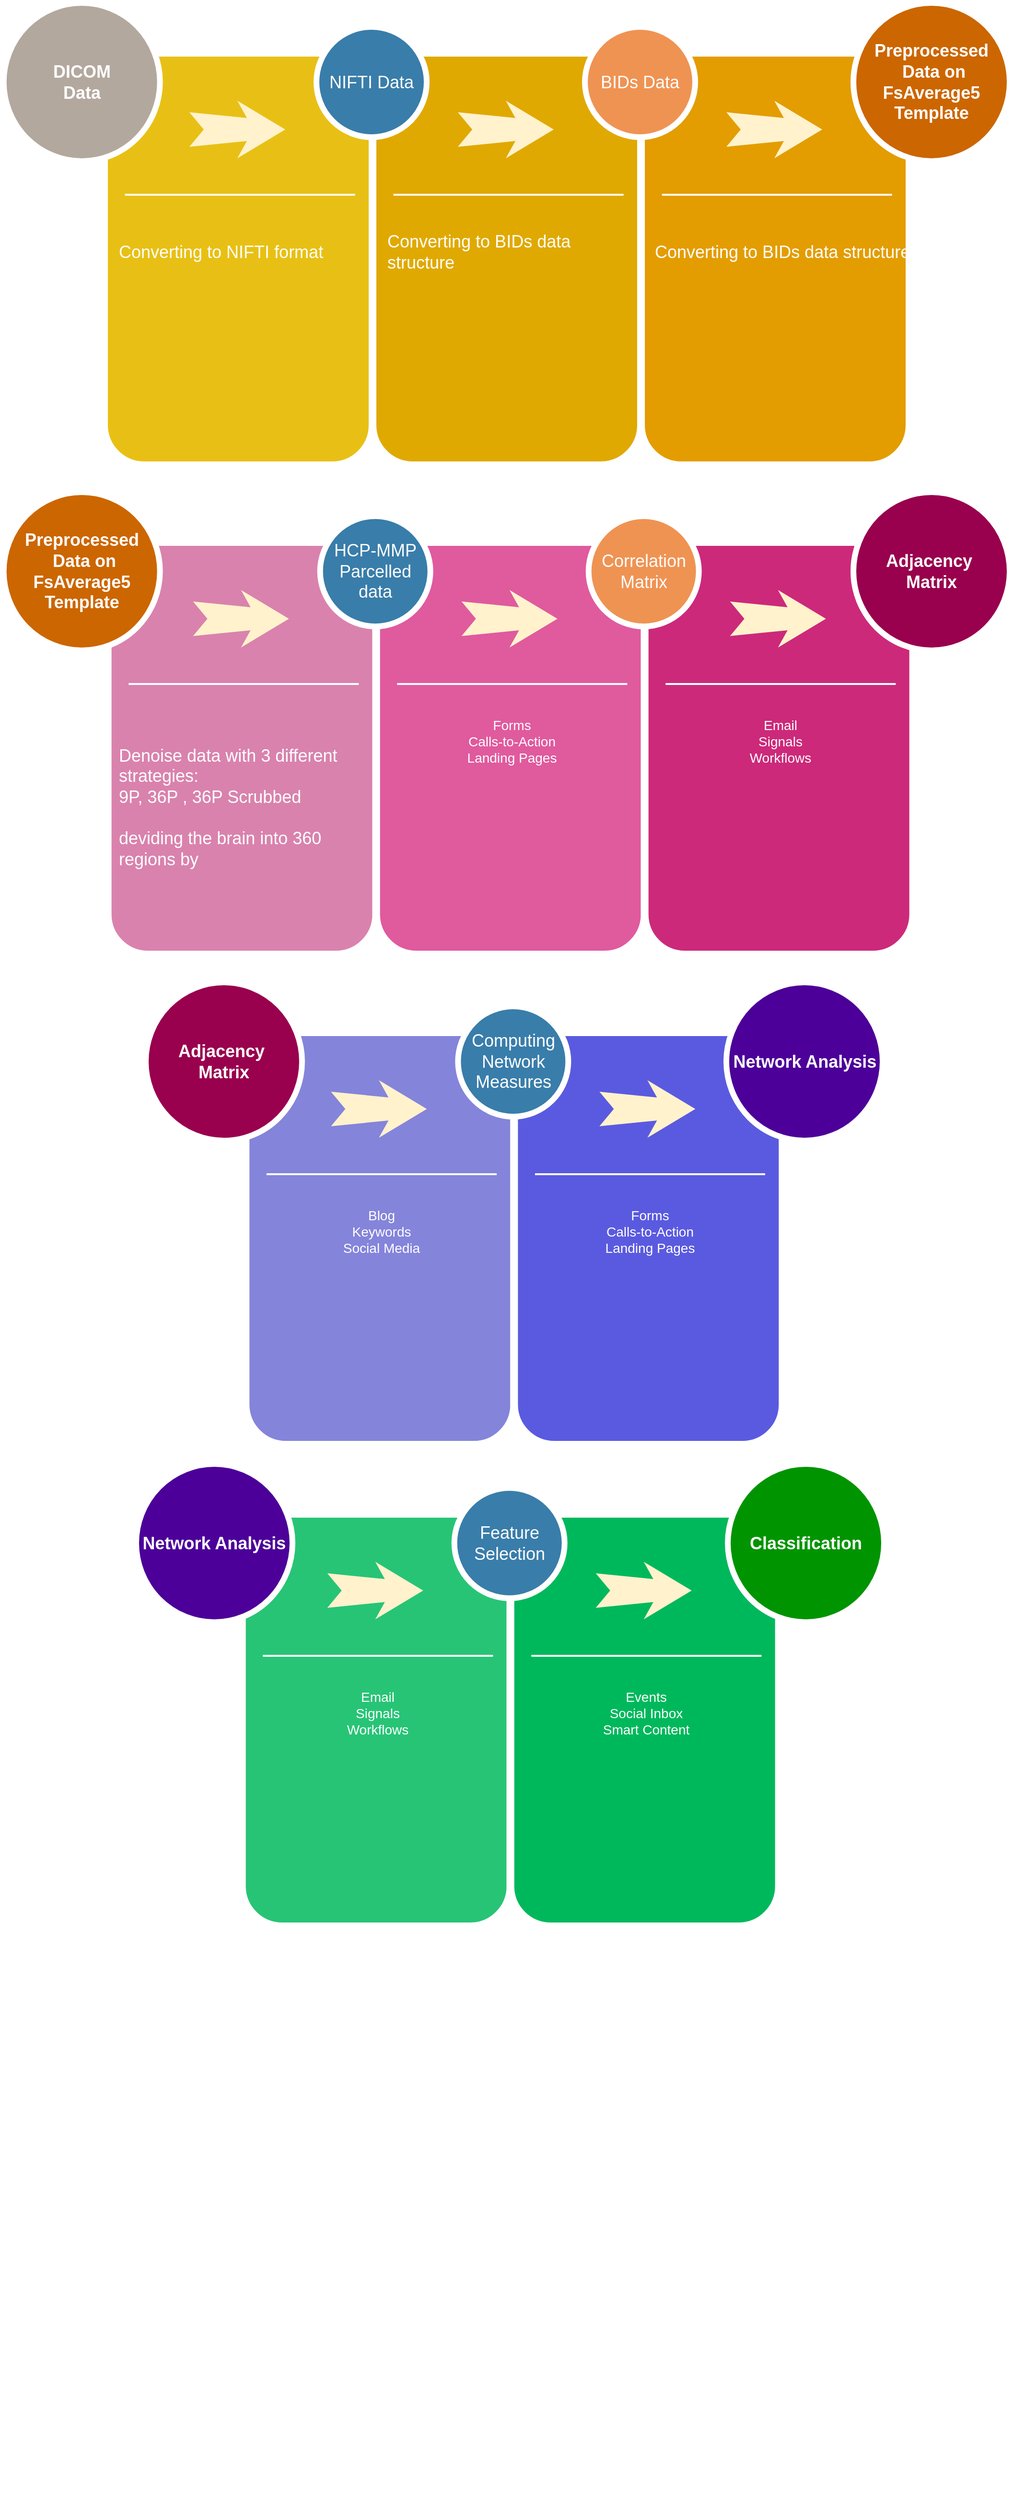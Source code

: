 <mxfile version="12.6.5" type="device"><diagram name="Page-1" id="12e1b939-464a-85fe-373e-61e167be1490"><mxGraphModel dx="1094" dy="773" grid="1" gridSize="10" guides="1" tooltips="1" connect="1" arrows="1" fold="1" page="1" pageScale="1.5" pageWidth="1169" pageHeight="826" background="#ffffff" math="0" shadow="0"><root><mxCell id="0"/><mxCell id="1" parent="0"/><mxCell id="60da8b9f42644d3a-2" value="" style="whiteSpace=wrap;html=1;rounded=1;shadow=0;strokeWidth=8;fontSize=20;align=center;fillColor=#E8C015;strokeColor=#FFFFFF;" parent="1" vertex="1"><mxGeometry x="456.5" y="110" width="280" height="430" as="geometry"/></mxCell><mxCell id="60da8b9f42644d3a-4" value="&lt;font style=&quot;font-size: 18px&quot;&gt;Converting to NIFTI format&lt;/font&gt;" style="text;html=1;strokeColor=none;fillColor=none;align=left;verticalAlign=middle;whiteSpace=wrap;rounded=0;shadow=0;fontSize=14;fontColor=#FFFFFF;" parent="1" vertex="1"><mxGeometry x="470" y="273" width="268.33" height="90" as="geometry"/></mxCell><mxCell id="60da8b9f42644d3a-7" value="" style="line;strokeWidth=2;html=1;rounded=0;shadow=0;fontSize=27;align=center;fillColor=none;strokeColor=#FFFFFF;" parent="1" vertex="1"><mxGeometry x="478.33" y="253" width="240" height="10" as="geometry"/></mxCell><mxCell id="60da8b9f42644d3a-8" value="&lt;font style=&quot;font-size: 18px&quot;&gt;&lt;b&gt;DICOM &lt;br&gt;Data&lt;/b&gt;&lt;/font&gt;" style="ellipse;whiteSpace=wrap;html=1;rounded=0;shadow=0;strokeWidth=6;fontSize=14;align=center;fillColor=#B3A89E;strokeColor=#FFFFFF;fontColor=#FFFFFF;" parent="1" vertex="1"><mxGeometry x="351.83" y="58" width="163" height="165" as="geometry"/></mxCell><mxCell id="60da8b9f42644d3a-9" value="" style="html=1;shadow=0;dashed=0;align=center;verticalAlign=middle;shape=mxgraph.arrows2.stylisedArrow;dy=0.6;dx=40;notch=15;feather=0.4;rounded=0;strokeWidth=1;fontSize=27;strokeColor=none;fillColor=#fff2cc;" parent="1" vertex="1"><mxGeometry x="545.5" y="160" width="100" height="60" as="geometry"/></mxCell><mxCell id="60da8b9f42644d3a-17" value="" style="whiteSpace=wrap;html=1;rounded=1;shadow=0;strokeWidth=8;fontSize=20;align=center;fillColor=#E0A901;strokeColor=#FFFFFF;" parent="1" vertex="1"><mxGeometry x="736.5" y="110" width="280" height="430" as="geometry"/></mxCell><mxCell id="60da8b9f42644d3a-19" value="&lt;font style=&quot;font-size: 18px&quot;&gt;Converting to BIDs data &lt;br&gt;structure&lt;/font&gt;" style="text;html=1;strokeColor=none;fillColor=none;align=left;verticalAlign=middle;whiteSpace=wrap;rounded=0;shadow=0;fontSize=14;fontColor=#FFFFFF;" parent="1" vertex="1"><mxGeometry x="750" y="273" width="268.33" height="90" as="geometry"/></mxCell><mxCell id="60da8b9f42644d3a-21" value="" style="line;strokeWidth=2;html=1;rounded=0;shadow=0;fontSize=27;align=center;fillColor=none;strokeColor=#FFFFFF;" parent="1" vertex="1"><mxGeometry x="758.33" y="253" width="240" height="10" as="geometry"/></mxCell><mxCell id="60da8b9f42644d3a-22" value="&lt;font style=&quot;font-size: 18px&quot;&gt;NIFTI Data&lt;/font&gt;" style="ellipse;whiteSpace=wrap;html=1;rounded=0;shadow=0;strokeWidth=6;fontSize=14;align=center;fillColor=#397DAA;strokeColor=#FFFFFF;fontColor=#FFFFFF;" parent="1" vertex="1"><mxGeometry x="678" y="83" width="115" height="115" as="geometry"/></mxCell><mxCell id="60da8b9f42644d3a-23" value="" style="html=1;shadow=0;dashed=0;align=center;verticalAlign=middle;shape=mxgraph.arrows2.stylisedArrow;dy=0.6;dx=40;notch=15;feather=0.4;rounded=0;strokeWidth=1;fontSize=27;strokeColor=none;fillColor=#fff2cc;" parent="1" vertex="1"><mxGeometry x="825.5" y="160" width="100" height="60" as="geometry"/></mxCell><mxCell id="60da8b9f42644d3a-24" value="" style="whiteSpace=wrap;html=1;rounded=1;shadow=0;strokeWidth=8;fontSize=20;align=center;fillColor=#E39D01;strokeColor=#FFFFFF;" parent="1" vertex="1"><mxGeometry x="1016.5" y="110" width="280" height="430" as="geometry"/></mxCell><mxCell id="60da8b9f42644d3a-28" value="" style="line;strokeWidth=2;html=1;rounded=0;shadow=0;fontSize=27;align=center;fillColor=none;strokeColor=#FFFFFF;" parent="1" vertex="1"><mxGeometry x="1038.33" y="253" width="240" height="10" as="geometry"/></mxCell><mxCell id="60da8b9f42644d3a-29" value="&lt;font style=&quot;font-size: 18px&quot;&gt;BIDs Data&lt;/font&gt;" style="ellipse;whiteSpace=wrap;html=1;rounded=0;shadow=0;strokeWidth=6;fontSize=14;align=center;fillColor=#EF9353;strokeColor=#FFFFFF;fontColor=#FFFFFF;" parent="1" vertex="1"><mxGeometry x="958" y="83" width="115" height="115" as="geometry"/></mxCell><mxCell id="60da8b9f42644d3a-30" value="" style="html=1;shadow=0;dashed=0;align=center;verticalAlign=middle;shape=mxgraph.arrows2.stylisedArrow;dy=0.6;dx=40;notch=15;feather=0.4;rounded=0;strokeWidth=1;fontSize=27;strokeColor=none;fillColor=#fff2cc;" parent="1" vertex="1"><mxGeometry x="1105.5" y="160" width="100" height="60" as="geometry"/></mxCell><mxCell id="lhMpgLGghZRzunbidvnC-17" value="Email&lt;div&gt;Signals&lt;/div&gt;&lt;div&gt;Workflows&lt;/div&gt;" style="text;html=1;strokeColor=none;fillColor=none;align=center;verticalAlign=middle;whiteSpace=wrap;rounded=0;shadow=0;fontSize=14;fontColor=#FFFFFF;" vertex="1" parent="1"><mxGeometry x="847" y="2570" width="280" height="90" as="geometry"/></mxCell><mxCell id="lhMpgLGghZRzunbidvnC-19" value="" style="line;strokeWidth=2;html=1;rounded=0;shadow=0;fontSize=27;align=center;fillColor=none;strokeColor=#FFFFFF;" vertex="1" parent="1"><mxGeometry x="867" y="2550" width="240" height="10" as="geometry"/></mxCell><mxCell id="lhMpgLGghZRzunbidvnC-112" value="" style="whiteSpace=wrap;html=1;rounded=1;shadow=0;strokeWidth=8;fontSize=20;align=center;fillColor=#D982AD;strokeColor=#FFFFFF;" vertex="1" parent="1"><mxGeometry x="460.33" y="620" width="280" height="430" as="geometry"/></mxCell><mxCell id="lhMpgLGghZRzunbidvnC-113" value="&lt;div style=&quot;text-align: left&quot;&gt;&lt;span style=&quot;font-size: 18px&quot;&gt;Denoise data with 3 different strategies:&lt;/span&gt;&lt;/div&gt;&lt;font style=&quot;font-size: 18px&quot;&gt;&lt;div style=&quot;text-align: left&quot;&gt;&lt;span&gt;9P, 36P , 36P Scrubbed&lt;/span&gt;&lt;/div&gt;&lt;div style=&quot;text-align: left&quot;&gt;&lt;span&gt;&lt;br&gt;&lt;/span&gt;&lt;/div&gt;&lt;div style=&quot;text-align: left&quot;&gt;deviding the brain into 360 regions by&amp;nbsp;&lt;/div&gt;&lt;/font&gt;" style="text;html=1;strokeColor=none;fillColor=none;align=center;verticalAlign=middle;whiteSpace=wrap;rounded=0;shadow=0;fontSize=14;fontColor=#FFFFFF;" vertex="1" parent="1"><mxGeometry x="471" y="783" width="272.16" height="227" as="geometry"/></mxCell><mxCell id="lhMpgLGghZRzunbidvnC-114" value="" style="line;strokeWidth=2;html=1;rounded=0;shadow=0;fontSize=27;align=center;fillColor=none;strokeColor=#FFFFFF;" vertex="1" parent="1"><mxGeometry x="482.16" y="763" width="240" height="10" as="geometry"/></mxCell><mxCell id="lhMpgLGghZRzunbidvnC-116" value="" style="html=1;shadow=0;dashed=0;align=center;verticalAlign=middle;shape=mxgraph.arrows2.stylisedArrow;dy=0.6;dx=40;notch=15;feather=0.4;rounded=0;strokeWidth=1;fontSize=27;strokeColor=none;fillColor=#fff2cc;" vertex="1" parent="1"><mxGeometry x="549.33" y="670" width="100" height="60" as="geometry"/></mxCell><mxCell id="lhMpgLGghZRzunbidvnC-117" value="" style="whiteSpace=wrap;html=1;rounded=1;shadow=0;strokeWidth=8;fontSize=20;align=center;fillColor=#E05A9E;strokeColor=#FFFFFF;" vertex="1" parent="1"><mxGeometry x="740.33" y="620" width="280" height="430" as="geometry"/></mxCell><mxCell id="lhMpgLGghZRzunbidvnC-118" value="Forms&lt;div&gt;Calls-to-Action&lt;/div&gt;&lt;div&gt;Landing Pages&lt;/div&gt;" style="text;html=1;strokeColor=none;fillColor=none;align=center;verticalAlign=middle;whiteSpace=wrap;rounded=0;shadow=0;fontSize=14;fontColor=#FFFFFF;" vertex="1" parent="1"><mxGeometry x="742.16" y="783" width="280" height="90" as="geometry"/></mxCell><mxCell id="lhMpgLGghZRzunbidvnC-119" value="" style="line;strokeWidth=2;html=1;rounded=0;shadow=0;fontSize=27;align=center;fillColor=none;strokeColor=#FFFFFF;" vertex="1" parent="1"><mxGeometry x="762.16" y="763" width="240" height="10" as="geometry"/></mxCell><mxCell id="lhMpgLGghZRzunbidvnC-120" value="&lt;font style=&quot;font-size: 18px&quot;&gt;HCP-MMP&lt;br&gt;Parcelled data&lt;/font&gt;" style="ellipse;whiteSpace=wrap;html=1;rounded=0;shadow=0;strokeWidth=6;fontSize=14;align=center;fillColor=#397DAA;strokeColor=#FFFFFF;fontColor=#FFFFFF;" vertex="1" parent="1"><mxGeometry x="681.83" y="593" width="115" height="115" as="geometry"/></mxCell><mxCell id="lhMpgLGghZRzunbidvnC-121" value="" style="html=1;shadow=0;dashed=0;align=center;verticalAlign=middle;shape=mxgraph.arrows2.stylisedArrow;dy=0.6;dx=40;notch=15;feather=0.4;rounded=0;strokeWidth=1;fontSize=27;strokeColor=none;fillColor=#fff2cc;" vertex="1" parent="1"><mxGeometry x="829.33" y="670" width="100" height="60" as="geometry"/></mxCell><mxCell id="lhMpgLGghZRzunbidvnC-122" value="" style="whiteSpace=wrap;html=1;rounded=1;shadow=0;strokeWidth=8;fontSize=20;align=center;fillColor=#CC297A;strokeColor=#FFFFFF;" vertex="1" parent="1"><mxGeometry x="1020.33" y="620" width="280" height="430" as="geometry"/></mxCell><mxCell id="lhMpgLGghZRzunbidvnC-123" value="Email&lt;div&gt;Signals&lt;/div&gt;&lt;div&gt;Workflows&lt;/div&gt;" style="text;html=1;strokeColor=none;fillColor=none;align=center;verticalAlign=middle;whiteSpace=wrap;rounded=0;shadow=0;fontSize=14;fontColor=#FFFFFF;" vertex="1" parent="1"><mxGeometry x="1022.16" y="783" width="280" height="90" as="geometry"/></mxCell><mxCell id="lhMpgLGghZRzunbidvnC-124" value="" style="line;strokeWidth=2;html=1;rounded=0;shadow=0;fontSize=27;align=center;fillColor=none;strokeColor=#FFFFFF;" vertex="1" parent="1"><mxGeometry x="1042.16" y="763" width="240" height="10" as="geometry"/></mxCell><mxCell id="lhMpgLGghZRzunbidvnC-125" value="&lt;font style=&quot;font-size: 18px&quot;&gt;Correlation &lt;br&gt;Matrix&lt;/font&gt;" style="ellipse;whiteSpace=wrap;html=1;rounded=0;shadow=0;strokeWidth=6;fontSize=14;align=center;fillColor=#EF9353;strokeColor=#FFFFFF;fontColor=#FFFFFF;" vertex="1" parent="1"><mxGeometry x="961.83" y="593" width="115" height="115" as="geometry"/></mxCell><mxCell id="lhMpgLGghZRzunbidvnC-126" value="" style="html=1;shadow=0;dashed=0;align=center;verticalAlign=middle;shape=mxgraph.arrows2.stylisedArrow;dy=0.6;dx=40;notch=15;feather=0.4;rounded=0;strokeWidth=1;fontSize=27;strokeColor=none;fillColor=#fff2cc;" vertex="1" parent="1"><mxGeometry x="1109.33" y="670" width="100" height="60" as="geometry"/></mxCell><mxCell id="lhMpgLGghZRzunbidvnC-154" value="" style="whiteSpace=wrap;html=1;rounded=1;shadow=0;strokeWidth=8;fontSize=20;align=center;fillColor=#8484DB;strokeColor=#FFFFFF;" vertex="1" parent="1"><mxGeometry x="604.16" y="1131" width="280" height="430" as="geometry"/></mxCell><mxCell id="lhMpgLGghZRzunbidvnC-155" value="Blog&lt;div&gt;Keywords&lt;/div&gt;&lt;div&gt;Social Media&lt;/div&gt;" style="text;html=1;strokeColor=none;fillColor=none;align=center;verticalAlign=middle;whiteSpace=wrap;rounded=0;shadow=0;fontSize=14;fontColor=#FFFFFF;" vertex="1" parent="1"><mxGeometry x="605.99" y="1294" width="280" height="90" as="geometry"/></mxCell><mxCell id="lhMpgLGghZRzunbidvnC-156" value="" style="line;strokeWidth=2;html=1;rounded=0;shadow=0;fontSize=27;align=center;fillColor=none;strokeColor=#FFFFFF;" vertex="1" parent="1"><mxGeometry x="625.99" y="1274" width="240" height="10" as="geometry"/></mxCell><mxCell id="lhMpgLGghZRzunbidvnC-157" value="" style="html=1;shadow=0;dashed=0;align=center;verticalAlign=middle;shape=mxgraph.arrows2.stylisedArrow;dy=0.6;dx=40;notch=15;feather=0.4;rounded=0;strokeWidth=1;fontSize=27;strokeColor=none;fillColor=#fff2cc;" vertex="1" parent="1"><mxGeometry x="693.16" y="1181" width="100" height="60" as="geometry"/></mxCell><mxCell id="lhMpgLGghZRzunbidvnC-158" value="" style="whiteSpace=wrap;html=1;rounded=1;shadow=0;strokeWidth=8;fontSize=20;align=center;fillColor=#5A5AE0;strokeColor=#FFFFFF;" vertex="1" parent="1"><mxGeometry x="884.16" y="1131" width="280" height="430" as="geometry"/></mxCell><mxCell id="lhMpgLGghZRzunbidvnC-159" value="Forms&lt;div&gt;Calls-to-Action&lt;/div&gt;&lt;div&gt;Landing Pages&lt;/div&gt;" style="text;html=1;strokeColor=none;fillColor=none;align=center;verticalAlign=middle;whiteSpace=wrap;rounded=0;shadow=0;fontSize=14;fontColor=#FFFFFF;" vertex="1" parent="1"><mxGeometry x="885.99" y="1294" width="280" height="90" as="geometry"/></mxCell><mxCell id="lhMpgLGghZRzunbidvnC-160" value="" style="line;strokeWidth=2;html=1;rounded=0;shadow=0;fontSize=27;align=center;fillColor=none;strokeColor=#FFFFFF;" vertex="1" parent="1"><mxGeometry x="905.99" y="1274" width="240" height="10" as="geometry"/></mxCell><mxCell id="lhMpgLGghZRzunbidvnC-161" value="&lt;font style=&quot;font-size: 18px&quot;&gt;Computing Network &lt;br&gt;Measures&lt;/font&gt;" style="ellipse;whiteSpace=wrap;html=1;rounded=0;shadow=0;strokeWidth=6;fontSize=14;align=center;fillColor=#397DAA;strokeColor=#FFFFFF;fontColor=#FFFFFF;" vertex="1" parent="1"><mxGeometry x="825.66" y="1104" width="115" height="115" as="geometry"/></mxCell><mxCell id="lhMpgLGghZRzunbidvnC-162" value="" style="html=1;shadow=0;dashed=0;align=center;verticalAlign=middle;shape=mxgraph.arrows2.stylisedArrow;dy=0.6;dx=40;notch=15;feather=0.4;rounded=0;strokeWidth=1;fontSize=27;strokeColor=none;fillColor=#fff2cc;" vertex="1" parent="1"><mxGeometry x="973.16" y="1181" width="100" height="60" as="geometry"/></mxCell><mxCell id="lhMpgLGghZRzunbidvnC-176" value="" style="whiteSpace=wrap;html=1;rounded=1;shadow=0;strokeWidth=8;fontSize=20;align=center;fillColor=#27C476;strokeColor=#FFFFFF;" vertex="1" parent="1"><mxGeometry x="600.33" y="1633" width="280" height="430" as="geometry"/></mxCell><mxCell id="lhMpgLGghZRzunbidvnC-177" value="Email&lt;div&gt;Signals&lt;/div&gt;&lt;div&gt;Workflows&lt;/div&gt;" style="text;html=1;strokeColor=none;fillColor=none;align=center;verticalAlign=middle;whiteSpace=wrap;rounded=0;shadow=0;fontSize=14;fontColor=#FFFFFF;" vertex="1" parent="1"><mxGeometry x="602.16" y="1796" width="280" height="90" as="geometry"/></mxCell><mxCell id="lhMpgLGghZRzunbidvnC-178" value="" style="line;strokeWidth=2;html=1;rounded=0;shadow=0;fontSize=27;align=center;fillColor=none;strokeColor=#FFFFFF;" vertex="1" parent="1"><mxGeometry x="622.16" y="1776" width="240" height="10" as="geometry"/></mxCell><mxCell id="lhMpgLGghZRzunbidvnC-180" value="" style="html=1;shadow=0;dashed=0;align=center;verticalAlign=middle;shape=mxgraph.arrows2.stylisedArrow;dy=0.6;dx=40;notch=15;feather=0.4;rounded=0;strokeWidth=1;fontSize=27;strokeColor=none;fillColor=#fff2cc;" vertex="1" parent="1"><mxGeometry x="689.33" y="1683" width="100" height="60" as="geometry"/></mxCell><mxCell id="lhMpgLGghZRzunbidvnC-181" value="" style="whiteSpace=wrap;html=1;rounded=1;shadow=0;strokeWidth=8;fontSize=20;align=center;fillColor=#00B85C;strokeColor=#FFFFFF;" vertex="1" parent="1"><mxGeometry x="880.33" y="1633" width="280" height="430" as="geometry"/></mxCell><mxCell id="lhMpgLGghZRzunbidvnC-182" value="Events&lt;div&gt;Social Inbox&lt;/div&gt;&lt;div&gt;Smart Content&lt;/div&gt;" style="text;html=1;strokeColor=none;fillColor=none;align=center;verticalAlign=middle;whiteSpace=wrap;rounded=0;shadow=0;fontSize=14;fontColor=#FFFFFF;" vertex="1" parent="1"><mxGeometry x="882.16" y="1796" width="280" height="90" as="geometry"/></mxCell><mxCell id="lhMpgLGghZRzunbidvnC-183" value="" style="line;strokeWidth=2;html=1;rounded=0;shadow=0;fontSize=27;align=center;fillColor=none;strokeColor=#FFFFFF;" vertex="1" parent="1"><mxGeometry x="902.16" y="1776" width="240" height="10" as="geometry"/></mxCell><mxCell id="lhMpgLGghZRzunbidvnC-184" value="&lt;font style=&quot;font-size: 18px&quot;&gt;Feature &lt;br&gt;Selection&lt;/font&gt;" style="ellipse;whiteSpace=wrap;html=1;rounded=0;shadow=0;strokeWidth=6;fontSize=14;align=center;fillColor=#397DAA;strokeColor=#FFFFFF;fontColor=#FFFFFF;" vertex="1" parent="1"><mxGeometry x="821.83" y="1606" width="115" height="115" as="geometry"/></mxCell><mxCell id="lhMpgLGghZRzunbidvnC-185" value="" style="html=1;shadow=0;dashed=0;align=center;verticalAlign=middle;shape=mxgraph.arrows2.stylisedArrow;dy=0.6;dx=40;notch=15;feather=0.4;rounded=0;strokeWidth=1;fontSize=27;strokeColor=none;fillColor=#fff2cc;" vertex="1" parent="1"><mxGeometry x="969.33" y="1683" width="100" height="60" as="geometry"/></mxCell><mxCell id="lhMpgLGghZRzunbidvnC-199" value="&lt;font style=&quot;font-size: 18px&quot;&gt;&lt;b&gt;Preprocessed&lt;br&gt;&amp;nbsp;Data on FsAverage5 Template&lt;/b&gt;&lt;/font&gt;" style="ellipse;whiteSpace=wrap;html=1;rounded=0;shadow=0;strokeWidth=6;fontSize=14;align=center;fillColor=#CC6600;strokeColor=#FFFFFF;fontColor=#FFFFFF;" vertex="1" parent="1"><mxGeometry x="351.83" y="568" width="163" height="165" as="geometry"/></mxCell><mxCell id="lhMpgLGghZRzunbidvnC-198" value="&lt;font style=&quot;font-size: 18px&quot;&gt;&lt;b&gt;Preprocessed&lt;br&gt;&amp;nbsp;Data on FsAverage5 Template&lt;/b&gt;&lt;/font&gt;" style="ellipse;whiteSpace=wrap;html=1;rounded=0;shadow=0;strokeWidth=6;fontSize=14;align=center;fillColor=#CC6600;strokeColor=#FFFFFF;fontColor=#FFFFFF;" vertex="1" parent="1"><mxGeometry x="1238" y="58" width="163" height="165" as="geometry"/></mxCell><mxCell id="lhMpgLGghZRzunbidvnC-200" value="&lt;font style=&quot;font-size: 18px&quot;&gt;&lt;b&gt;Adjacency&amp;nbsp;&lt;br&gt;Matrix&lt;/b&gt;&lt;/font&gt;" style="ellipse;whiteSpace=wrap;html=1;rounded=0;shadow=0;strokeWidth=6;fontSize=14;align=center;fillColor=#99004D;strokeColor=#FFFFFF;fontColor=#FFFFFF;" vertex="1" parent="1"><mxGeometry x="1238" y="568" width="163" height="165" as="geometry"/></mxCell><mxCell id="lhMpgLGghZRzunbidvnC-201" value="&lt;font style=&quot;font-size: 18px&quot;&gt;&lt;b&gt;Adjacency&amp;nbsp;&lt;br&gt;Matrix&lt;/b&gt;&lt;/font&gt;" style="ellipse;whiteSpace=wrap;html=1;rounded=0;shadow=0;strokeWidth=6;fontSize=14;align=center;fillColor=#99004D;strokeColor=#FFFFFF;fontColor=#FFFFFF;" vertex="1" parent="1"><mxGeometry x="500.0" y="1079" width="163" height="165" as="geometry"/></mxCell><mxCell id="lhMpgLGghZRzunbidvnC-204" value="&lt;font style=&quot;font-size: 18px&quot;&gt;&lt;b&gt;Network Analysis&lt;/b&gt;&lt;/font&gt;" style="ellipse;whiteSpace=wrap;html=1;rounded=0;shadow=0;strokeWidth=6;fontSize=14;align=center;fillColor=#4C0099;strokeColor=#FFFFFF;fontColor=#FFFFFF;" vertex="1" parent="1"><mxGeometry x="1105.5" y="1079" width="163" height="165" as="geometry"/></mxCell><mxCell id="lhMpgLGghZRzunbidvnC-205" value="&lt;b&gt;&lt;font style=&quot;font-size: 18px&quot;&gt;Network Analysis&lt;/font&gt;&lt;/b&gt;" style="ellipse;whiteSpace=wrap;html=1;rounded=0;shadow=0;strokeWidth=6;fontSize=14;align=center;fillColor=#4C0099;strokeColor=#FFFFFF;fontColor=#FFFFFF;" vertex="1" parent="1"><mxGeometry x="490.0" y="1581" width="163" height="165" as="geometry"/></mxCell><mxCell id="lhMpgLGghZRzunbidvnC-206" value="&lt;font style=&quot;font-size: 18px&quot;&gt;&lt;b&gt;Classification&lt;/b&gt;&lt;/font&gt;" style="ellipse;whiteSpace=wrap;html=1;rounded=0;shadow=0;strokeWidth=6;fontSize=14;align=center;fillColor=#009400;strokeColor=#FFFFFF;fontColor=#FFFFFF;" vertex="1" parent="1"><mxGeometry x="1107" y="1581" width="163" height="165" as="geometry"/></mxCell><mxCell id="lhMpgLGghZRzunbidvnC-215" value="&lt;font style=&quot;font-size: 18px&quot;&gt;Converting to BIDs data structure&lt;/font&gt;" style="text;html=1;strokeColor=none;fillColor=none;align=left;verticalAlign=middle;whiteSpace=wrap;rounded=0;shadow=0;fontSize=14;fontColor=#FFFFFF;" vertex="1" parent="1"><mxGeometry x="1029.33" y="273" width="280" height="90" as="geometry"/></mxCell></root></mxGraphModel></diagram></mxfile>